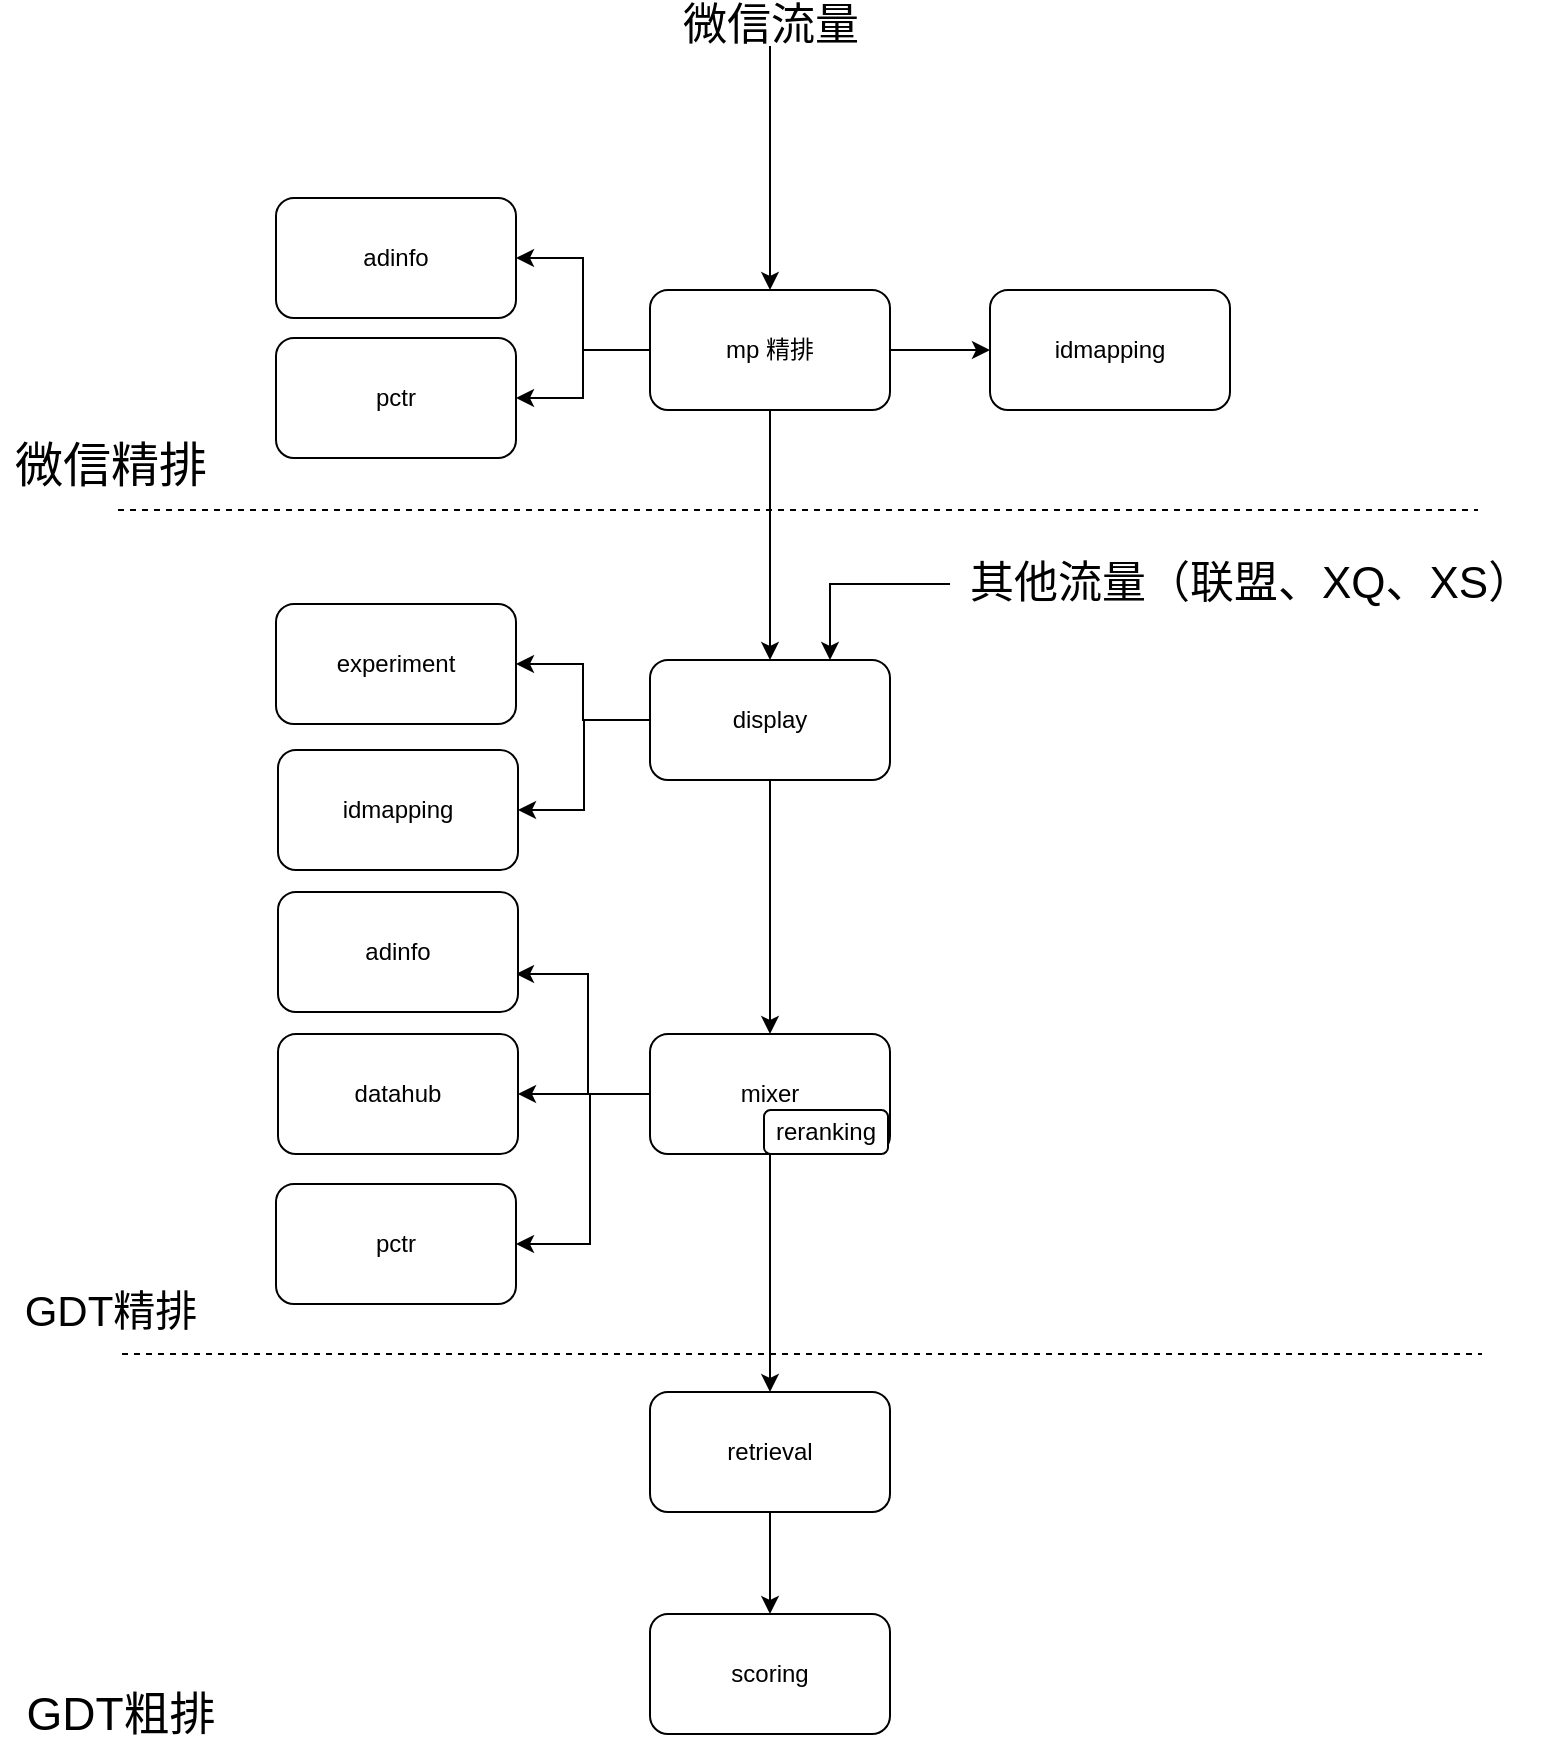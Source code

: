 <mxfile version="18.0.5" type="github"><diagram id="xDVcccUO717gLTHAGzPC" name="Page-1"><mxGraphModel dx="2450" dy="893" grid="1" gridSize="10" guides="1" tooltips="1" connect="1" arrows="1" fold="1" page="1" pageScale="1" pageWidth="827" pageHeight="1169" math="0" shadow="0"><root><mxCell id="0"/><mxCell id="1" parent="0"/><mxCell id="30bN1rhuZQzTaOzhq3bu-4" value="" style="edgeStyle=orthogonalEdgeStyle;rounded=0;orthogonalLoop=1;jettySize=auto;html=1;" edge="1" parent="1" source="30bN1rhuZQzTaOzhq3bu-2" target="30bN1rhuZQzTaOzhq3bu-3"><mxGeometry relative="1" as="geometry"/></mxCell><mxCell id="30bN1rhuZQzTaOzhq3bu-39" style="edgeStyle=orthogonalEdgeStyle;rounded=0;orthogonalLoop=1;jettySize=auto;html=1;entryX=1;entryY=0.5;entryDx=0;entryDy=0;" edge="1" parent="1" source="30bN1rhuZQzTaOzhq3bu-2" target="30bN1rhuZQzTaOzhq3bu-28"><mxGeometry relative="1" as="geometry"/></mxCell><mxCell id="30bN1rhuZQzTaOzhq3bu-40" style="edgeStyle=orthogonalEdgeStyle;rounded=0;orthogonalLoop=1;jettySize=auto;html=1;entryX=1;entryY=0.5;entryDx=0;entryDy=0;" edge="1" parent="1" source="30bN1rhuZQzTaOzhq3bu-2" target="30bN1rhuZQzTaOzhq3bu-26"><mxGeometry relative="1" as="geometry"/></mxCell><mxCell id="30bN1rhuZQzTaOzhq3bu-44" style="edgeStyle=orthogonalEdgeStyle;rounded=0;orthogonalLoop=1;jettySize=auto;html=1;entryX=0;entryY=0.5;entryDx=0;entryDy=0;" edge="1" parent="1" source="30bN1rhuZQzTaOzhq3bu-2" target="30bN1rhuZQzTaOzhq3bu-41"><mxGeometry relative="1" as="geometry"/></mxCell><mxCell id="30bN1rhuZQzTaOzhq3bu-2" value="mp 精排" style="rounded=1;whiteSpace=wrap;html=1;" vertex="1" parent="1"><mxGeometry x="150" y="162" width="120" height="60" as="geometry"/></mxCell><mxCell id="30bN1rhuZQzTaOzhq3bu-6" value="" style="edgeStyle=orthogonalEdgeStyle;rounded=0;orthogonalLoop=1;jettySize=auto;html=1;" edge="1" parent="1" source="30bN1rhuZQzTaOzhq3bu-3" target="30bN1rhuZQzTaOzhq3bu-5"><mxGeometry relative="1" as="geometry"/></mxCell><mxCell id="30bN1rhuZQzTaOzhq3bu-13" value="" style="edgeStyle=orthogonalEdgeStyle;rounded=0;orthogonalLoop=1;jettySize=auto;html=1;" edge="1" parent="1" source="30bN1rhuZQzTaOzhq3bu-3" target="30bN1rhuZQzTaOzhq3bu-12"><mxGeometry relative="1" as="geometry"/></mxCell><mxCell id="30bN1rhuZQzTaOzhq3bu-19" value="" style="edgeStyle=orthogonalEdgeStyle;rounded=0;orthogonalLoop=1;jettySize=auto;html=1;" edge="1" parent="1" source="30bN1rhuZQzTaOzhq3bu-3" target="30bN1rhuZQzTaOzhq3bu-18"><mxGeometry relative="1" as="geometry"/></mxCell><mxCell id="30bN1rhuZQzTaOzhq3bu-3" value="display" style="whiteSpace=wrap;html=1;rounded=1;" vertex="1" parent="1"><mxGeometry x="150" y="347" width="120" height="60" as="geometry"/></mxCell><mxCell id="30bN1rhuZQzTaOzhq3bu-9" value="" style="edgeStyle=orthogonalEdgeStyle;rounded=0;orthogonalLoop=1;jettySize=auto;html=1;" edge="1" parent="1" source="30bN1rhuZQzTaOzhq3bu-5" target="30bN1rhuZQzTaOzhq3bu-8"><mxGeometry relative="1" as="geometry"/></mxCell><mxCell id="30bN1rhuZQzTaOzhq3bu-31" value="" style="edgeStyle=orthogonalEdgeStyle;rounded=0;orthogonalLoop=1;jettySize=auto;html=1;" edge="1" parent="1"><mxGeometry relative="1" as="geometry"><mxPoint x="149" y="564" as="sourcePoint"/><mxPoint x="83" y="504" as="targetPoint"/><Array as="points"><mxPoint x="119" y="564"/><mxPoint x="119" y="504"/></Array></mxGeometry></mxCell><mxCell id="30bN1rhuZQzTaOzhq3bu-33" style="edgeStyle=orthogonalEdgeStyle;rounded=0;orthogonalLoop=1;jettySize=auto;html=1;entryX=1;entryY=0.5;entryDx=0;entryDy=0;" edge="1" parent="1" source="30bN1rhuZQzTaOzhq3bu-5" target="30bN1rhuZQzTaOzhq3bu-22"><mxGeometry relative="1" as="geometry"/></mxCell><mxCell id="30bN1rhuZQzTaOzhq3bu-35" style="edgeStyle=orthogonalEdgeStyle;rounded=0;orthogonalLoop=1;jettySize=auto;html=1;entryX=1;entryY=0.5;entryDx=0;entryDy=0;" edge="1" parent="1" source="30bN1rhuZQzTaOzhq3bu-5" target="30bN1rhuZQzTaOzhq3bu-24"><mxGeometry relative="1" as="geometry"><Array as="points"><mxPoint x="120" y="564"/><mxPoint x="120" y="639"/></Array></mxGeometry></mxCell><mxCell id="30bN1rhuZQzTaOzhq3bu-5" value="mixer" style="whiteSpace=wrap;html=1;rounded=1;" vertex="1" parent="1"><mxGeometry x="150" y="534" width="120" height="60" as="geometry"/></mxCell><mxCell id="30bN1rhuZQzTaOzhq3bu-7" value="reranking" style="rounded=1;whiteSpace=wrap;html=1;" vertex="1" parent="1"><mxGeometry x="207" y="572" width="62" height="22" as="geometry"/></mxCell><mxCell id="30bN1rhuZQzTaOzhq3bu-11" value="" style="edgeStyle=orthogonalEdgeStyle;rounded=0;orthogonalLoop=1;jettySize=auto;html=1;" edge="1" parent="1" source="30bN1rhuZQzTaOzhq3bu-8" target="30bN1rhuZQzTaOzhq3bu-10"><mxGeometry relative="1" as="geometry"/></mxCell><mxCell id="30bN1rhuZQzTaOzhq3bu-8" value="retrieval" style="whiteSpace=wrap;html=1;rounded=1;" vertex="1" parent="1"><mxGeometry x="150" y="713" width="120" height="60" as="geometry"/></mxCell><mxCell id="30bN1rhuZQzTaOzhq3bu-10" value="scoring" style="whiteSpace=wrap;html=1;rounded=1;" vertex="1" parent="1"><mxGeometry x="150" y="824" width="120" height="60" as="geometry"/></mxCell><mxCell id="30bN1rhuZQzTaOzhq3bu-12" value="experiment" style="whiteSpace=wrap;html=1;rounded=1;" vertex="1" parent="1"><mxGeometry x="-37" y="319" width="120" height="60" as="geometry"/></mxCell><mxCell id="30bN1rhuZQzTaOzhq3bu-18" value="idmapping" style="whiteSpace=wrap;html=1;rounded=1;" vertex="1" parent="1"><mxGeometry x="-36" y="392" width="120" height="60" as="geometry"/></mxCell><mxCell id="30bN1rhuZQzTaOzhq3bu-22" value="datahub" style="whiteSpace=wrap;html=1;rounded=1;" vertex="1" parent="1"><mxGeometry x="-36" y="534" width="120" height="60" as="geometry"/></mxCell><mxCell id="30bN1rhuZQzTaOzhq3bu-24" value="pctr" style="whiteSpace=wrap;html=1;rounded=1;" vertex="1" parent="1"><mxGeometry x="-37" y="609" width="120" height="60" as="geometry"/></mxCell><mxCell id="30bN1rhuZQzTaOzhq3bu-26" value="adinfo" style="whiteSpace=wrap;html=1;rounded=1;" vertex="1" parent="1"><mxGeometry x="-37" y="116" width="120" height="60" as="geometry"/></mxCell><mxCell id="30bN1rhuZQzTaOzhq3bu-38" style="edgeStyle=orthogonalEdgeStyle;rounded=0;orthogonalLoop=1;jettySize=auto;html=1;exitX=1;exitY=0.5;exitDx=0;exitDy=0;" edge="1" parent="1" source="30bN1rhuZQzTaOzhq3bu-28"><mxGeometry relative="1" as="geometry"><mxPoint x="50" y="206" as="targetPoint"/></mxGeometry></mxCell><mxCell id="30bN1rhuZQzTaOzhq3bu-28" value="pctr" style="whiteSpace=wrap;html=1;rounded=1;" vertex="1" parent="1"><mxGeometry x="-37" y="186" width="120" height="60" as="geometry"/></mxCell><mxCell id="30bN1rhuZQzTaOzhq3bu-30" value="adinfo" style="whiteSpace=wrap;html=1;rounded=1;" vertex="1" parent="1"><mxGeometry x="-36" y="463" width="120" height="60" as="geometry"/></mxCell><mxCell id="30bN1rhuZQzTaOzhq3bu-36" value="" style="endArrow=none;dashed=1;html=1;rounded=0;" edge="1" parent="1"><mxGeometry width="50" height="50" relative="1" as="geometry"><mxPoint x="-116" y="272" as="sourcePoint"/><mxPoint x="564" y="272" as="targetPoint"/></mxGeometry></mxCell><mxCell id="30bN1rhuZQzTaOzhq3bu-37" value="" style="endArrow=none;dashed=1;html=1;rounded=0;" edge="1" parent="1"><mxGeometry width="50" height="50" relative="1" as="geometry"><mxPoint x="-114" y="694" as="sourcePoint"/><mxPoint x="566" y="694" as="targetPoint"/></mxGeometry></mxCell><mxCell id="30bN1rhuZQzTaOzhq3bu-41" value="idmapping" style="whiteSpace=wrap;html=1;rounded=1;" vertex="1" parent="1"><mxGeometry x="320" y="162" width="120" height="60" as="geometry"/></mxCell><mxCell id="30bN1rhuZQzTaOzhq3bu-47" value="&lt;font style=&quot;font-size: 24px;&quot;&gt;微信精排&lt;/font&gt;" style="text;html=1;align=center;verticalAlign=middle;resizable=0;points=[];autosize=1;strokeColor=none;fillColor=none;" vertex="1" parent="1"><mxGeometry x="-175" y="240" width="110" height="20" as="geometry"/></mxCell><mxCell id="30bN1rhuZQzTaOzhq3bu-48" value="&lt;font style=&quot;font-size: 21px;&quot;&gt;GDT精排&lt;/font&gt;" style="text;html=1;align=center;verticalAlign=middle;resizable=0;points=[];autosize=1;strokeColor=none;fillColor=none;" vertex="1" parent="1"><mxGeometry x="-170" y="662" width="100" height="20" as="geometry"/></mxCell><mxCell id="30bN1rhuZQzTaOzhq3bu-49" value="&lt;font style=&quot;font-size: 23px;&quot;&gt;GDT粗排&lt;/font&gt;" style="text;html=1;align=center;verticalAlign=middle;resizable=0;points=[];autosize=1;strokeColor=none;fillColor=none;" vertex="1" parent="1"><mxGeometry x="-170" y="864" width="110" height="20" as="geometry"/></mxCell><mxCell id="30bN1rhuZQzTaOzhq3bu-51" style="edgeStyle=orthogonalEdgeStyle;rounded=0;orthogonalLoop=1;jettySize=auto;html=1;" edge="1" parent="1" source="30bN1rhuZQzTaOzhq3bu-50" target="30bN1rhuZQzTaOzhq3bu-2"><mxGeometry relative="1" as="geometry"/></mxCell><mxCell id="30bN1rhuZQzTaOzhq3bu-50" value="&lt;font style=&quot;font-size: 22px;&quot;&gt;微信流量&lt;/font&gt;" style="text;html=1;align=center;verticalAlign=middle;resizable=0;points=[];autosize=1;strokeColor=none;fillColor=none;" vertex="1" parent="1"><mxGeometry x="160" y="20" width="100" height="20" as="geometry"/></mxCell><mxCell id="30bN1rhuZQzTaOzhq3bu-53" style="edgeStyle=orthogonalEdgeStyle;rounded=0;orthogonalLoop=1;jettySize=auto;html=1;entryX=0.75;entryY=0;entryDx=0;entryDy=0;" edge="1" parent="1" source="30bN1rhuZQzTaOzhq3bu-52" target="30bN1rhuZQzTaOzhq3bu-3"><mxGeometry relative="1" as="geometry"/></mxCell><mxCell id="30bN1rhuZQzTaOzhq3bu-52" value="&lt;font style=&quot;font-size: 22px;&quot;&gt;其他流量（联盟、XQ、XS）&lt;/font&gt;" style="text;html=1;align=center;verticalAlign=middle;resizable=0;points=[];autosize=1;strokeColor=none;fillColor=none;" vertex="1" parent="1"><mxGeometry x="300" y="299" width="300" height="20" as="geometry"/></mxCell></root></mxGraphModel></diagram></mxfile>